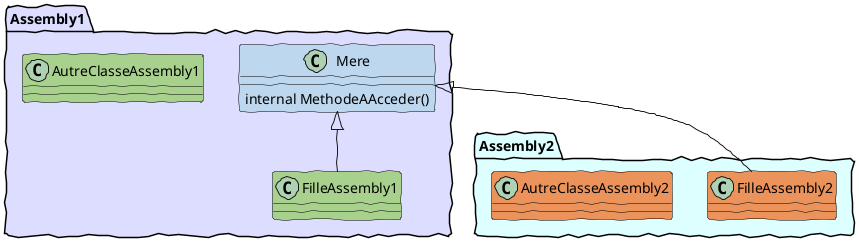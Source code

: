 @startuml AccessModifierInternal
skinparam classAttributeIconSize 0
skinparam handwritten true
skinparam class {
    BackgroundColor White
    BorderColor #000
}

package Assembly1 #DDF {
    class Mere #BDD7EE {
        internal MethodeAAcceder()
    }

    class FilleAssembly1 #A9D18E {

    }

    Mere <|-- FilleAssembly1

    class AutreClasseAssembly1 #A9D18E {

    }
}

package Assembly2 #DFF {
    class FilleAssembly2 #EB935B {

    }

    Mere <|-- FilleAssembly2

    class AutreClasseAssembly2 #EB935B {

    }
}

@enduml